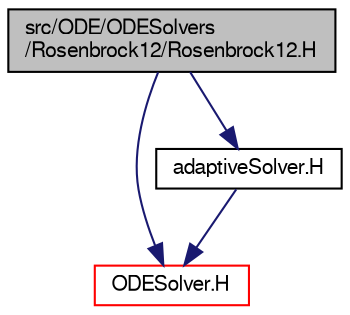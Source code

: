 digraph "src/ODE/ODESolvers/Rosenbrock12/Rosenbrock12.H"
{
  bgcolor="transparent";
  edge [fontname="FreeSans",fontsize="10",labelfontname="FreeSans",labelfontsize="10"];
  node [fontname="FreeSans",fontsize="10",shape=record];
  Node0 [label="src/ODE/ODESolvers\l/Rosenbrock12/Rosenbrock12.H",height=0.2,width=0.4,color="black", fillcolor="grey75", style="filled", fontcolor="black"];
  Node0 -> Node1 [color="midnightblue",fontsize="10",style="solid",fontname="FreeSans"];
  Node1 [label="ODESolver.H",height=0.2,width=0.4,color="red",URL="$a08288.html"];
  Node0 -> Node94 [color="midnightblue",fontsize="10",style="solid",fontname="FreeSans"];
  Node94 [label="adaptiveSolver.H",height=0.2,width=0.4,color="black",URL="$a08276.html"];
  Node94 -> Node1 [color="midnightblue",fontsize="10",style="solid",fontname="FreeSans"];
}
